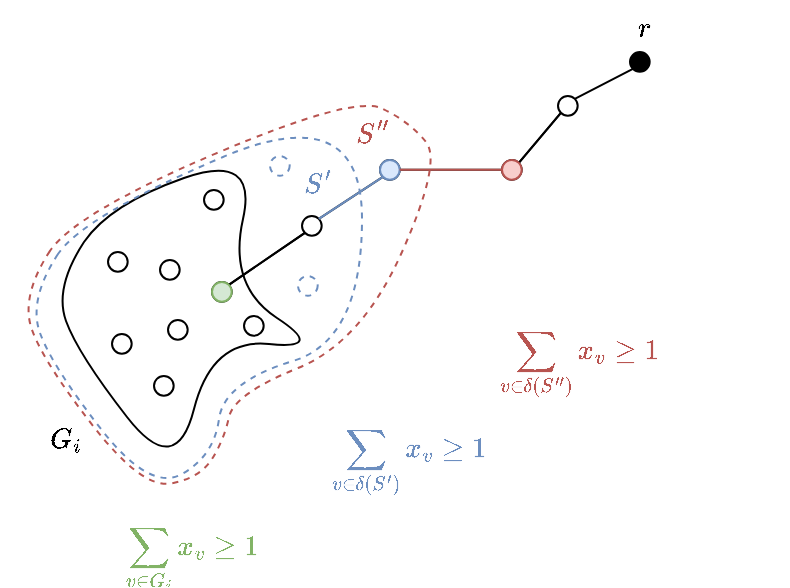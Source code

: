 <mxfile version="24.1.0" type="device">
  <diagram name="Page-1" id="gsfR2lPIybh8ACA6FocS">
    <mxGraphModel dx="1195" dy="703" grid="1" gridSize="1" guides="1" tooltips="1" connect="1" arrows="1" fold="1" page="1" pageScale="1" pageWidth="425" pageHeight="338" background="none" math="1" shadow="0">
      <root>
        <mxCell id="0" />
        <mxCell id="sX3j6jtt-vToJwZYk1s5-1" value="layer00" parent="0" />
        <mxCell id="Z8HXYfZOOE9_BLVFd_Fm-0" value="" style="ellipse;whiteSpace=wrap;html=1;aspect=fixed;" vertex="1" parent="sX3j6jtt-vToJwZYk1s5-1">
          <mxGeometry x="58.003" y="146.003" width="9.84" height="9.84" as="geometry" />
        </mxCell>
        <mxCell id="Z8HXYfZOOE9_BLVFd_Fm-1" value="" style="ellipse;whiteSpace=wrap;html=1;aspect=fixed;" vertex="1" parent="sX3j6jtt-vToJwZYk1s5-1">
          <mxGeometry x="81.003" y="208.003" width="9.84" height="9.84" as="geometry" />
        </mxCell>
        <mxCell id="Z8HXYfZOOE9_BLVFd_Fm-2" value="" style="ellipse;whiteSpace=wrap;html=1;aspect=fixed;" vertex="1" parent="sX3j6jtt-vToJwZYk1s5-1">
          <mxGeometry x="126.003" y="178.003" width="9.84" height="9.84" as="geometry" />
        </mxCell>
        <mxCell id="Z8HXYfZOOE9_BLVFd_Fm-3" value="" style="ellipse;whiteSpace=wrap;html=1;aspect=fixed;" vertex="1" parent="sX3j6jtt-vToJwZYk1s5-1">
          <mxGeometry x="106.003" y="115.003" width="9.84" height="9.84" as="geometry" />
        </mxCell>
        <mxCell id="Z8HXYfZOOE9_BLVFd_Fm-4" value="" style="ellipse;whiteSpace=wrap;html=1;aspect=fixed;" vertex="1" parent="sX3j6jtt-vToJwZYk1s5-1">
          <mxGeometry x="60.003" y="187.003" width="9.84" height="9.84" as="geometry" />
        </mxCell>
        <mxCell id="Z8HXYfZOOE9_BLVFd_Fm-6" value="" style="curved=1;endArrow=none;html=1;rounded=0;endFill=0;strokeColor=#000000;" edge="1" parent="sX3j6jtt-vToJwZYk1s5-1">
          <mxGeometry width="50" height="50" relative="1" as="geometry">
            <mxPoint x="46" y="141" as="sourcePoint" />
            <mxPoint x="46" y="141" as="targetPoint" />
            <Array as="points">
              <mxPoint x="31" y="164" />
              <mxPoint x="43" y="197" />
              <mxPoint x="92" y="260" />
              <mxPoint x="110" y="189" />
              <mxPoint x="167" y="195" />
              <mxPoint x="118" y="163" />
              <mxPoint x="133" y="96" />
              <mxPoint x="59" y="122" />
            </Array>
          </mxGeometry>
        </mxCell>
        <mxCell id="Z8HXYfZOOE9_BLVFd_Fm-7" value="" style="ellipse;whiteSpace=wrap;html=1;aspect=fixed;" vertex="1" parent="sX3j6jtt-vToJwZYk1s5-1">
          <mxGeometry x="84.003" y="150.003" width="9.84" height="9.84" as="geometry" />
        </mxCell>
        <mxCell id="Z8HXYfZOOE9_BLVFd_Fm-8" value="" style="ellipse;whiteSpace=wrap;html=1;aspect=fixed;" vertex="1" parent="sX3j6jtt-vToJwZYk1s5-1">
          <mxGeometry x="88.003" y="180.003" width="9.84" height="9.84" as="geometry" />
        </mxCell>
        <mxCell id="Z8HXYfZOOE9_BLVFd_Fm-44" style="rounded=0;orthogonalLoop=1;jettySize=auto;html=1;exitX=1;exitY=0;exitDx=0;exitDy=0;entryX=0;entryY=1;entryDx=0;entryDy=0;startArrow=none;startFill=0;endArrow=none;endFill=0;" edge="1" parent="sX3j6jtt-vToJwZYk1s5-1" source="Z8HXYfZOOE9_BLVFd_Fm-9" target="Z8HXYfZOOE9_BLVFd_Fm-10">
          <mxGeometry relative="1" as="geometry" />
        </mxCell>
        <mxCell id="Z8HXYfZOOE9_BLVFd_Fm-9" value="" style="ellipse;whiteSpace=wrap;html=1;aspect=fixed;" vertex="1" parent="sX3j6jtt-vToJwZYk1s5-1">
          <mxGeometry x="110.003" y="161.003" width="9.84" height="9.84" as="geometry" />
        </mxCell>
        <mxCell id="Z8HXYfZOOE9_BLVFd_Fm-10" value="" style="ellipse;whiteSpace=wrap;html=1;aspect=fixed;" vertex="1" parent="sX3j6jtt-vToJwZYk1s5-1">
          <mxGeometry x="155.003" y="128.003" width="9.84" height="9.84" as="geometry" />
        </mxCell>
        <mxCell id="Z8HXYfZOOE9_BLVFd_Fm-31" style="rounded=0;orthogonalLoop=1;jettySize=auto;html=1;exitX=1;exitY=0;exitDx=0;exitDy=0;entryX=0;entryY=1;entryDx=0;entryDy=0;endArrow=none;endFill=0;" edge="1" parent="sX3j6jtt-vToJwZYk1s5-1" source="Z8HXYfZOOE9_BLVFd_Fm-12" target="Z8HXYfZOOE9_BLVFd_Fm-13">
          <mxGeometry relative="1" as="geometry" />
        </mxCell>
        <mxCell id="Z8HXYfZOOE9_BLVFd_Fm-32" style="rounded=0;orthogonalLoop=1;jettySize=auto;html=1;exitX=1;exitY=0;exitDx=0;exitDy=0;entryX=0;entryY=1;entryDx=0;entryDy=0;endArrow=none;endFill=0;" edge="1" parent="sX3j6jtt-vToJwZYk1s5-1" source="Z8HXYfZOOE9_BLVFd_Fm-13" target="Z8HXYfZOOE9_BLVFd_Fm-15">
          <mxGeometry relative="1" as="geometry" />
        </mxCell>
        <mxCell id="Z8HXYfZOOE9_BLVFd_Fm-13" value="" style="ellipse;whiteSpace=wrap;html=1;aspect=fixed;" vertex="1" parent="sX3j6jtt-vToJwZYk1s5-1">
          <mxGeometry x="283.003" y="68.003" width="9.84" height="9.84" as="geometry" />
        </mxCell>
        <mxCell id="Z8HXYfZOOE9_BLVFd_Fm-15" value="" style="ellipse;whiteSpace=wrap;html=1;aspect=fixed;fillColor=#000000;" vertex="1" parent="sX3j6jtt-vToJwZYk1s5-1">
          <mxGeometry x="319.003" y="46.003" width="9.84" height="9.84" as="geometry" />
        </mxCell>
        <mxCell id="Z8HXYfZOOE9_BLVFd_Fm-16" value="$$r$$" style="text;html=1;align=center;verticalAlign=middle;resizable=0;points=[];autosize=1;strokeColor=none;fillColor=none;" vertex="1" parent="sX3j6jtt-vToJwZYk1s5-1">
          <mxGeometry x="301" y="20" width="50" height="27" as="geometry" />
        </mxCell>
        <mxCell id="Z8HXYfZOOE9_BLVFd_Fm-17" value="$$G_i$$" style="text;html=1;align=center;verticalAlign=middle;resizable=0;points=[];autosize=1;strokeColor=none;fillColor=none;" vertex="1" parent="sX3j6jtt-vToJwZYk1s5-1">
          <mxGeometry x="4" y="226" width="64" height="27" as="geometry" />
        </mxCell>
        <mxCell id="Z8HXYfZOOE9_BLVFd_Fm-43" style="rounded=0;orthogonalLoop=1;jettySize=auto;html=1;entryX=1;entryY=0;entryDx=0;entryDy=0;endArrow=none;endFill=0;exitX=0;exitY=1;exitDx=0;exitDy=0;" edge="1" parent="sX3j6jtt-vToJwZYk1s5-1" source="Z8HXYfZOOE9_BLVFd_Fm-41" target="Z8HXYfZOOE9_BLVFd_Fm-10">
          <mxGeometry relative="1" as="geometry">
            <mxPoint x="196" y="113" as="sourcePoint" />
          </mxGeometry>
        </mxCell>
        <mxCell id="Z8HXYfZOOE9_BLVFd_Fm-49" style="rounded=0;orthogonalLoop=1;jettySize=auto;html=1;exitX=1;exitY=0.5;exitDx=0;exitDy=0;entryX=0;entryY=0.5;entryDx=0;entryDy=0;endArrow=none;endFill=0;" edge="1" parent="sX3j6jtt-vToJwZYk1s5-1" source="Z8HXYfZOOE9_BLVFd_Fm-41" target="Z8HXYfZOOE9_BLVFd_Fm-46">
          <mxGeometry relative="1" as="geometry" />
        </mxCell>
        <mxCell id="Z8HXYfZOOE9_BLVFd_Fm-41" value="" style="ellipse;whiteSpace=wrap;html=1;aspect=fixed;fillColor=default;strokeColor=#000000;" vertex="1" parent="sX3j6jtt-vToJwZYk1s5-1">
          <mxGeometry x="194.003" y="100.003" width="9.84" height="9.84" as="geometry" />
        </mxCell>
        <mxCell id="Z8HXYfZOOE9_BLVFd_Fm-48" style="rounded=0;orthogonalLoop=1;jettySize=auto;html=1;exitX=1;exitY=0;exitDx=0;exitDy=0;entryX=0;entryY=1;entryDx=0;entryDy=0;endArrow=none;endFill=0;" edge="1" parent="sX3j6jtt-vToJwZYk1s5-1" source="Z8HXYfZOOE9_BLVFd_Fm-46" target="Z8HXYfZOOE9_BLVFd_Fm-13">
          <mxGeometry relative="1" as="geometry" />
        </mxCell>
        <mxCell id="Z8HXYfZOOE9_BLVFd_Fm-46" value="" style="ellipse;whiteSpace=wrap;html=1;aspect=fixed;fillColor=default;strokeColor=#000000;" vertex="1" parent="sX3j6jtt-vToJwZYk1s5-1">
          <mxGeometry x="255.003" y="100.003" width="9.84" height="9.84" as="geometry" />
        </mxCell>
        <mxCell id="Z8HXYfZOOE9_BLVFd_Fm-20" value="layer01" parent="0" />
        <mxCell id="Z8HXYfZOOE9_BLVFd_Fm-38" style="rounded=0;orthogonalLoop=1;jettySize=auto;html=1;exitX=1;exitY=0;exitDx=0;exitDy=0;entryX=0;entryY=1;entryDx=0;entryDy=0;endArrow=none;endFill=0;" edge="1" parent="Z8HXYfZOOE9_BLVFd_Fm-20" source="Z8HXYfZOOE9_BLVFd_Fm-18" target="Z8HXYfZOOE9_BLVFd_Fm-10">
          <mxGeometry relative="1" as="geometry" />
        </mxCell>
        <mxCell id="Z8HXYfZOOE9_BLVFd_Fm-19" value="$$\sum_{v\in G_i}x_v\geq 1$$" style="text;html=1;align=center;verticalAlign=middle;resizable=0;points=[];autosize=1;strokeColor=none;fillColor=none;fontColor=#82b366;" vertex="1" parent="Z8HXYfZOOE9_BLVFd_Fm-20">
          <mxGeometry x="10" y="286" width="179" height="27" as="geometry" />
        </mxCell>
        <mxCell id="Z8HXYfZOOE9_BLVFd_Fm-18" value="" style="ellipse;whiteSpace=wrap;html=1;aspect=fixed;fillColor=#d5e8d4;strokeColor=#82b366;" vertex="1" parent="Z8HXYfZOOE9_BLVFd_Fm-20">
          <mxGeometry x="110.003" y="161.003" width="9.84" height="9.84" as="geometry" />
        </mxCell>
        <mxCell id="Z8HXYfZOOE9_BLVFd_Fm-39" value="layer02" parent="0" />
        <mxCell id="Z8HXYfZOOE9_BLVFd_Fm-33" value="" style="curved=1;endArrow=none;html=1;rounded=0;endFill=0;strokeColor=#6c8ebf;dashed=1;fillColor=#dae8fc;" edge="1" parent="Z8HXYfZOOE9_BLVFd_Fm-39">
          <mxGeometry width="50" height="50" relative="1" as="geometry">
            <mxPoint x="33" y="147" as="sourcePoint" />
            <mxPoint x="33" y="147" as="targetPoint" />
            <Array as="points">
              <mxPoint x="18" y="170" />
              <mxPoint x="30" y="203" />
              <mxPoint x="79" y="266" />
              <mxPoint x="111" y="248" />
              <mxPoint x="116" y="211" />
              <mxPoint x="185" y="190" />
              <mxPoint x="185" y="69" />
              <mxPoint x="46" y="128" />
            </Array>
          </mxGeometry>
        </mxCell>
        <mxCell id="Z8HXYfZOOE9_BLVFd_Fm-26" value="" style="ellipse;whiteSpace=wrap;html=1;aspect=fixed;fillColor=none;strokeColor=#6c8ebf;dashed=1;" vertex="1" parent="Z8HXYfZOOE9_BLVFd_Fm-39">
          <mxGeometry x="153.003" y="158.003" width="9.84" height="9.84" as="geometry" />
        </mxCell>
        <mxCell id="Z8HXYfZOOE9_BLVFd_Fm-11" value="" style="ellipse;whiteSpace=wrap;html=1;aspect=fixed;fillColor=#dae8fc;strokeColor=#6c8ebf;" vertex="1" parent="Z8HXYfZOOE9_BLVFd_Fm-39">
          <mxGeometry x="194.003" y="100.003" width="9.84" height="9.84" as="geometry" />
        </mxCell>
        <mxCell id="Z8HXYfZOOE9_BLVFd_Fm-29" style="rounded=0;orthogonalLoop=1;jettySize=auto;html=1;exitX=1;exitY=0;exitDx=0;exitDy=0;entryX=0;entryY=1;entryDx=0;entryDy=0;endArrow=none;endFill=0;strokeColor=#6c8ebf;" edge="1" parent="Z8HXYfZOOE9_BLVFd_Fm-39" source="Z8HXYfZOOE9_BLVFd_Fm-10" target="Z8HXYfZOOE9_BLVFd_Fm-11">
          <mxGeometry relative="1" as="geometry" />
        </mxCell>
        <mxCell id="Z8HXYfZOOE9_BLVFd_Fm-37" value="$$\sum_{v\in \delta(S&#39;)}x_v\geq 1$$" style="text;html=1;align=center;verticalAlign=middle;resizable=0;points=[];autosize=1;strokeColor=none;fillColor=none;fontColor=#6c8ebf;" vertex="1" parent="Z8HXYfZOOE9_BLVFd_Fm-39">
          <mxGeometry x="104" y="238" width="208" height="27" as="geometry" />
        </mxCell>
        <mxCell id="Z8HXYfZOOE9_BLVFd_Fm-35" value="$$S&#39;$$" style="text;html=1;align=center;verticalAlign=middle;resizable=0;points=[];autosize=1;strokeColor=none;fillColor=none;fontColor=#6c8ebf;" vertex="1" parent="Z8HXYfZOOE9_BLVFd_Fm-39">
          <mxGeometry x="134" y="98" width="56" height="27" as="geometry" />
        </mxCell>
        <mxCell id="Z8HXYfZOOE9_BLVFd_Fm-27" value="" style="ellipse;whiteSpace=wrap;html=1;aspect=fixed;fillColor=none;strokeColor=#6c8ebf;dashed=1;" vertex="1" parent="Z8HXYfZOOE9_BLVFd_Fm-39">
          <mxGeometry x="139.003" y="98.003" width="9.84" height="9.84" as="geometry" />
        </mxCell>
        <mxCell id="Z8HXYfZOOE9_BLVFd_Fm-40" value="layer03" parent="0" />
        <mxCell id="Z8HXYfZOOE9_BLVFd_Fm-23" value="" style="curved=1;endArrow=none;html=1;rounded=0;endFill=0;strokeColor=#b85450;dashed=1;fillColor=#f8cecc;" edge="1" parent="Z8HXYfZOOE9_BLVFd_Fm-40">
          <mxGeometry width="50" height="50" relative="1" as="geometry">
            <mxPoint x="29" y="145.42" as="sourcePoint" />
            <mxPoint x="29" y="145.42" as="targetPoint" />
            <Array as="points">
              <mxPoint x="14" y="168.42" />
              <mxPoint x="26" y="201.42" />
              <mxPoint x="75" y="264.42" />
              <mxPoint x="104" y="259" />
              <mxPoint x="116" y="240" />
              <mxPoint x="121" y="217" />
              <mxPoint x="185" y="191" />
              <mxPoint x="225" y="101" />
              <mxPoint x="209" y="81" />
              <mxPoint x="181" y="67.42" />
              <mxPoint x="42" y="126.42" />
            </Array>
          </mxGeometry>
        </mxCell>
        <mxCell id="Z8HXYfZOOE9_BLVFd_Fm-34" value="$$S&#39;&#39;$$" style="text;html=1;align=center;verticalAlign=middle;resizable=0;points=[];autosize=1;strokeColor=none;fillColor=none;fontColor=#b85450;" vertex="1" parent="Z8HXYfZOOE9_BLVFd_Fm-40">
          <mxGeometry x="161" y="73" width="58" height="27" as="geometry" />
        </mxCell>
        <mxCell id="Z8HXYfZOOE9_BLVFd_Fm-12" value="" style="ellipse;whiteSpace=wrap;html=1;aspect=fixed;fillColor=#f8cecc;strokeColor=#b85450;" vertex="1" parent="Z8HXYfZOOE9_BLVFd_Fm-40">
          <mxGeometry x="255.003" y="100.003" width="9.84" height="9.84" as="geometry" />
        </mxCell>
        <mxCell id="Z8HXYfZOOE9_BLVFd_Fm-30" style="rounded=0;orthogonalLoop=1;jettySize=auto;html=1;exitX=1;exitY=0.5;exitDx=0;exitDy=0;entryX=0;entryY=0.5;entryDx=0;entryDy=0;endArrow=none;endFill=0;strokeColor=#b85450;" edge="1" parent="Z8HXYfZOOE9_BLVFd_Fm-40" source="Z8HXYfZOOE9_BLVFd_Fm-11" target="Z8HXYfZOOE9_BLVFd_Fm-12">
          <mxGeometry relative="1" as="geometry" />
        </mxCell>
        <mxCell id="Z8HXYfZOOE9_BLVFd_Fm-36" value="$$\sum_{v\in \delta(S&#39;&#39;)}x_v\geq 1$$" style="text;html=1;align=center;verticalAlign=middle;resizable=0;points=[];autosize=1;strokeColor=none;fillColor=none;fontColor=#b85450;" vertex="1" parent="Z8HXYfZOOE9_BLVFd_Fm-40">
          <mxGeometry x="188" y="189" width="210" height="27" as="geometry" />
        </mxCell>
      </root>
    </mxGraphModel>
  </diagram>
</mxfile>
